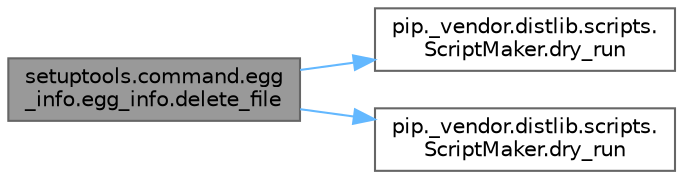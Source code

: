 digraph "setuptools.command.egg_info.egg_info.delete_file"
{
 // LATEX_PDF_SIZE
  bgcolor="transparent";
  edge [fontname=Helvetica,fontsize=10,labelfontname=Helvetica,labelfontsize=10];
  node [fontname=Helvetica,fontsize=10,shape=box,height=0.2,width=0.4];
  rankdir="LR";
  Node1 [id="Node000001",label="setuptools.command.egg\l_info.egg_info.delete_file",height=0.2,width=0.4,color="gray40", fillcolor="grey60", style="filled", fontcolor="black",tooltip=" "];
  Node1 -> Node2 [id="edge1_Node000001_Node000002",color="steelblue1",style="solid",tooltip=" "];
  Node2 [id="Node000002",label="pip._vendor.distlib.scripts.\lScriptMaker.dry_run",height=0.2,width=0.4,color="grey40", fillcolor="white", style="filled",URL="$classpip_1_1__vendor_1_1distlib_1_1scripts_1_1_script_maker.html#acd0b75b087e518fe8bca3b64ea083c92",tooltip=" "];
  Node1 -> Node3 [id="edge2_Node000001_Node000003",color="steelblue1",style="solid",tooltip=" "];
  Node3 [id="Node000003",label="pip._vendor.distlib.scripts.\lScriptMaker.dry_run",height=0.2,width=0.4,color="grey40", fillcolor="white", style="filled",URL="$classpip_1_1__vendor_1_1distlib_1_1scripts_1_1_script_maker.html#aa6b275f3771cc190673279c4bf52d220",tooltip=" "];
}
